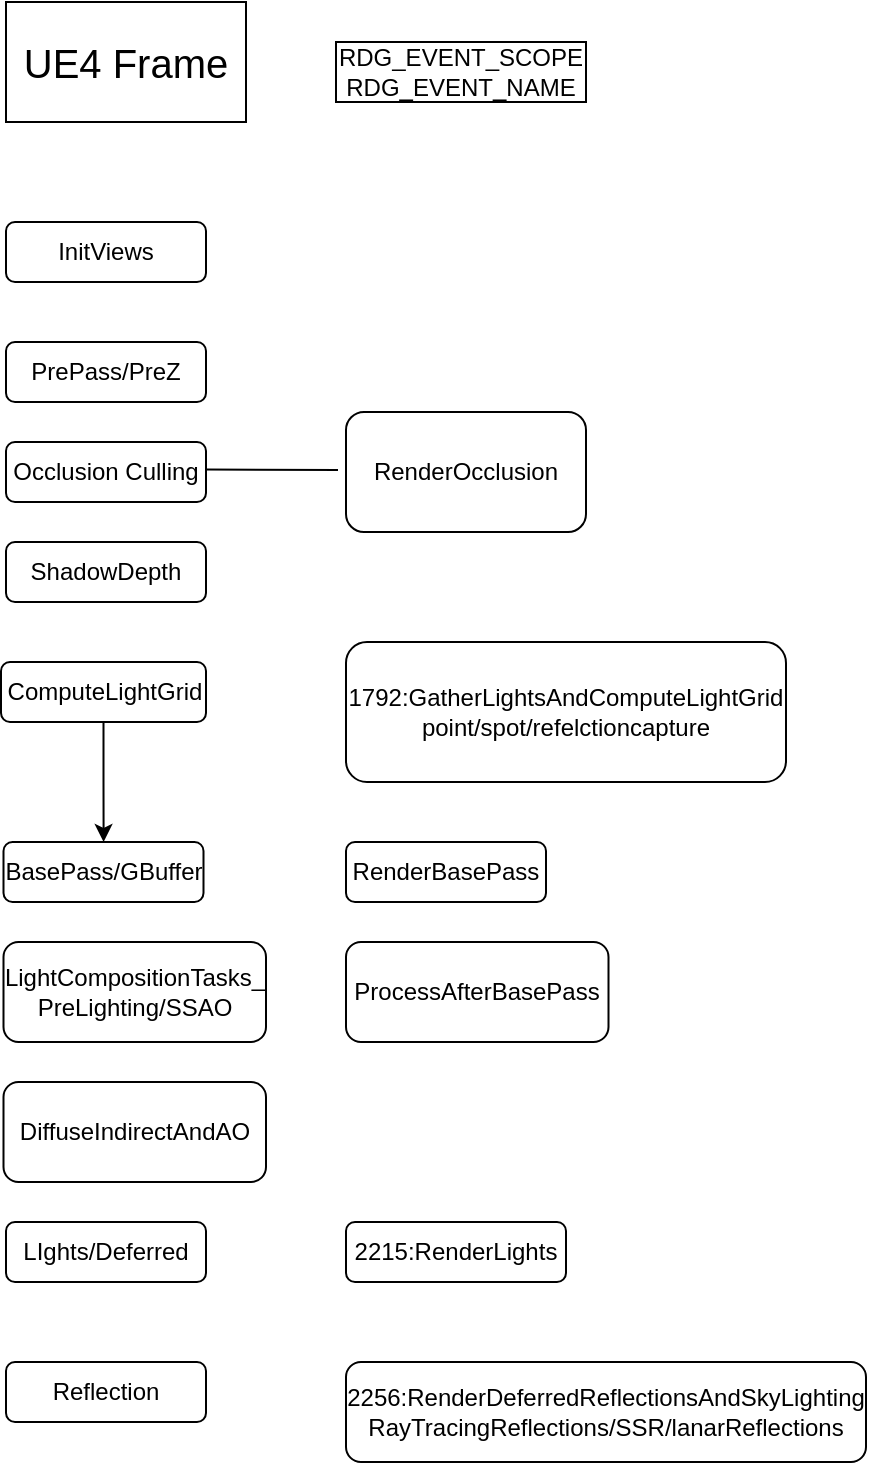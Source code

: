 <mxfile version="22.0.8" type="github">
  <diagram name="第 1 页" id="Ze0jnDnfLPyHOgXYB_ot">
    <mxGraphModel dx="954" dy="623" grid="1" gridSize="10" guides="1" tooltips="1" connect="1" arrows="1" fold="1" page="1" pageScale="1" pageWidth="827" pageHeight="1169" math="0" shadow="0">
      <root>
        <mxCell id="0" />
        <mxCell id="1" parent="0" />
        <mxCell id="qzIb_nU2oz7oTCQaS19U-1" value="&lt;font style=&quot;font-size: 20px;&quot;&gt;UE4 Frame&lt;/font&gt;" style="rounded=0;whiteSpace=wrap;html=1;" vertex="1" parent="1">
          <mxGeometry x="70" y="30" width="120" height="60" as="geometry" />
        </mxCell>
        <mxCell id="qzIb_nU2oz7oTCQaS19U-2" value="InitViews" style="rounded=1;whiteSpace=wrap;html=1;" vertex="1" parent="1">
          <mxGeometry x="70" y="140" width="100" height="30" as="geometry" />
        </mxCell>
        <mxCell id="qzIb_nU2oz7oTCQaS19U-3" value="PrePass/PreZ" style="rounded=1;whiteSpace=wrap;html=1;" vertex="1" parent="1">
          <mxGeometry x="70" y="200" width="100" height="30" as="geometry" />
        </mxCell>
        <mxCell id="qzIb_nU2oz7oTCQaS19U-4" value="Occlusion Culling" style="rounded=1;whiteSpace=wrap;html=1;" vertex="1" parent="1">
          <mxGeometry x="70" y="250" width="100" height="30" as="geometry" />
        </mxCell>
        <mxCell id="qzIb_nU2oz7oTCQaS19U-5" value="ShadowDepth" style="rounded=1;whiteSpace=wrap;html=1;" vertex="1" parent="1">
          <mxGeometry x="70" y="300" width="100" height="30" as="geometry" />
        </mxCell>
        <mxCell id="qzIb_nU2oz7oTCQaS19U-8" value="" style="edgeStyle=orthogonalEdgeStyle;rounded=0;orthogonalLoop=1;jettySize=auto;html=1;" edge="1" parent="1" source="qzIb_nU2oz7oTCQaS19U-6" target="qzIb_nU2oz7oTCQaS19U-7">
          <mxGeometry relative="1" as="geometry" />
        </mxCell>
        <mxCell id="qzIb_nU2oz7oTCQaS19U-6" value="ComputeLightGrid" style="rounded=1;whiteSpace=wrap;html=1;" vertex="1" parent="1">
          <mxGeometry x="67.5" y="360" width="102.5" height="30" as="geometry" />
        </mxCell>
        <mxCell id="qzIb_nU2oz7oTCQaS19U-7" value="BasePass/GBuffer" style="rounded=1;whiteSpace=wrap;html=1;" vertex="1" parent="1">
          <mxGeometry x="68.75" y="450" width="100" height="30" as="geometry" />
        </mxCell>
        <mxCell id="qzIb_nU2oz7oTCQaS19U-9" value="RenderOcclusion" style="whiteSpace=wrap;html=1;rounded=1;" vertex="1" parent="1">
          <mxGeometry x="240" y="235" width="120" height="60" as="geometry" />
        </mxCell>
        <mxCell id="qzIb_nU2oz7oTCQaS19U-11" value="" style="endArrow=none;html=1;rounded=0;" edge="1" parent="1">
          <mxGeometry width="50" height="50" relative="1" as="geometry">
            <mxPoint x="170" y="263.75" as="sourcePoint" />
            <mxPoint x="236" y="264" as="targetPoint" />
          </mxGeometry>
        </mxCell>
        <mxCell id="qzIb_nU2oz7oTCQaS19U-13" value="1792:GatherLightsAndComputeLightGrid&lt;br&gt;point/spot/refelctioncapture" style="whiteSpace=wrap;html=1;rounded=1;" vertex="1" parent="1">
          <mxGeometry x="240" y="350" width="220" height="70" as="geometry" />
        </mxCell>
        <mxCell id="qzIb_nU2oz7oTCQaS19U-14" value="LIghts/Deferred" style="rounded=1;whiteSpace=wrap;html=1;" vertex="1" parent="1">
          <mxGeometry x="70" y="640" width="100" height="30" as="geometry" />
        </mxCell>
        <mxCell id="qzIb_nU2oz7oTCQaS19U-15" value="LightCompositionTasks_&lt;br&gt;PreLighting/SSAO" style="rounded=1;whiteSpace=wrap;html=1;" vertex="1" parent="1">
          <mxGeometry x="68.75" y="500" width="131.25" height="50" as="geometry" />
        </mxCell>
        <mxCell id="qzIb_nU2oz7oTCQaS19U-16" value="ProcessAfterBasePass" style="rounded=1;whiteSpace=wrap;html=1;" vertex="1" parent="1">
          <mxGeometry x="240" y="500" width="131.25" height="50" as="geometry" />
        </mxCell>
        <mxCell id="qzIb_nU2oz7oTCQaS19U-17" value="RenderBasePass" style="rounded=1;whiteSpace=wrap;html=1;" vertex="1" parent="1">
          <mxGeometry x="240" y="450" width="100" height="30" as="geometry" />
        </mxCell>
        <mxCell id="qzIb_nU2oz7oTCQaS19U-18" value="Reflection" style="rounded=1;whiteSpace=wrap;html=1;" vertex="1" parent="1">
          <mxGeometry x="70" y="710" width="100" height="30" as="geometry" />
        </mxCell>
        <mxCell id="qzIb_nU2oz7oTCQaS19U-19" value="DiffuseIndirectAndAO" style="rounded=1;whiteSpace=wrap;html=1;" vertex="1" parent="1">
          <mxGeometry x="68.75" y="570" width="131.25" height="50" as="geometry" />
        </mxCell>
        <mxCell id="qzIb_nU2oz7oTCQaS19U-20" value="2215:RenderLights" style="rounded=1;whiteSpace=wrap;html=1;" vertex="1" parent="1">
          <mxGeometry x="240" y="640" width="110" height="30" as="geometry" />
        </mxCell>
        <mxCell id="qzIb_nU2oz7oTCQaS19U-21" value="2256:RenderDeferredReflectionsAndSkyLighting&lt;br&gt;RayTracingReflections/SSR/lanarReflections" style="rounded=1;html=1;whiteSpace=wrap;" vertex="1" parent="1">
          <mxGeometry x="240" y="710" width="260" height="50" as="geometry" />
        </mxCell>
        <mxCell id="qzIb_nU2oz7oTCQaS19U-22" value="RDG_EVENT_SCOPE&lt;br&gt;RDG_EVENT_NAME" style="rounded=0;whiteSpace=wrap;html=1;" vertex="1" parent="1">
          <mxGeometry x="235" y="50" width="125" height="30" as="geometry" />
        </mxCell>
      </root>
    </mxGraphModel>
  </diagram>
</mxfile>
